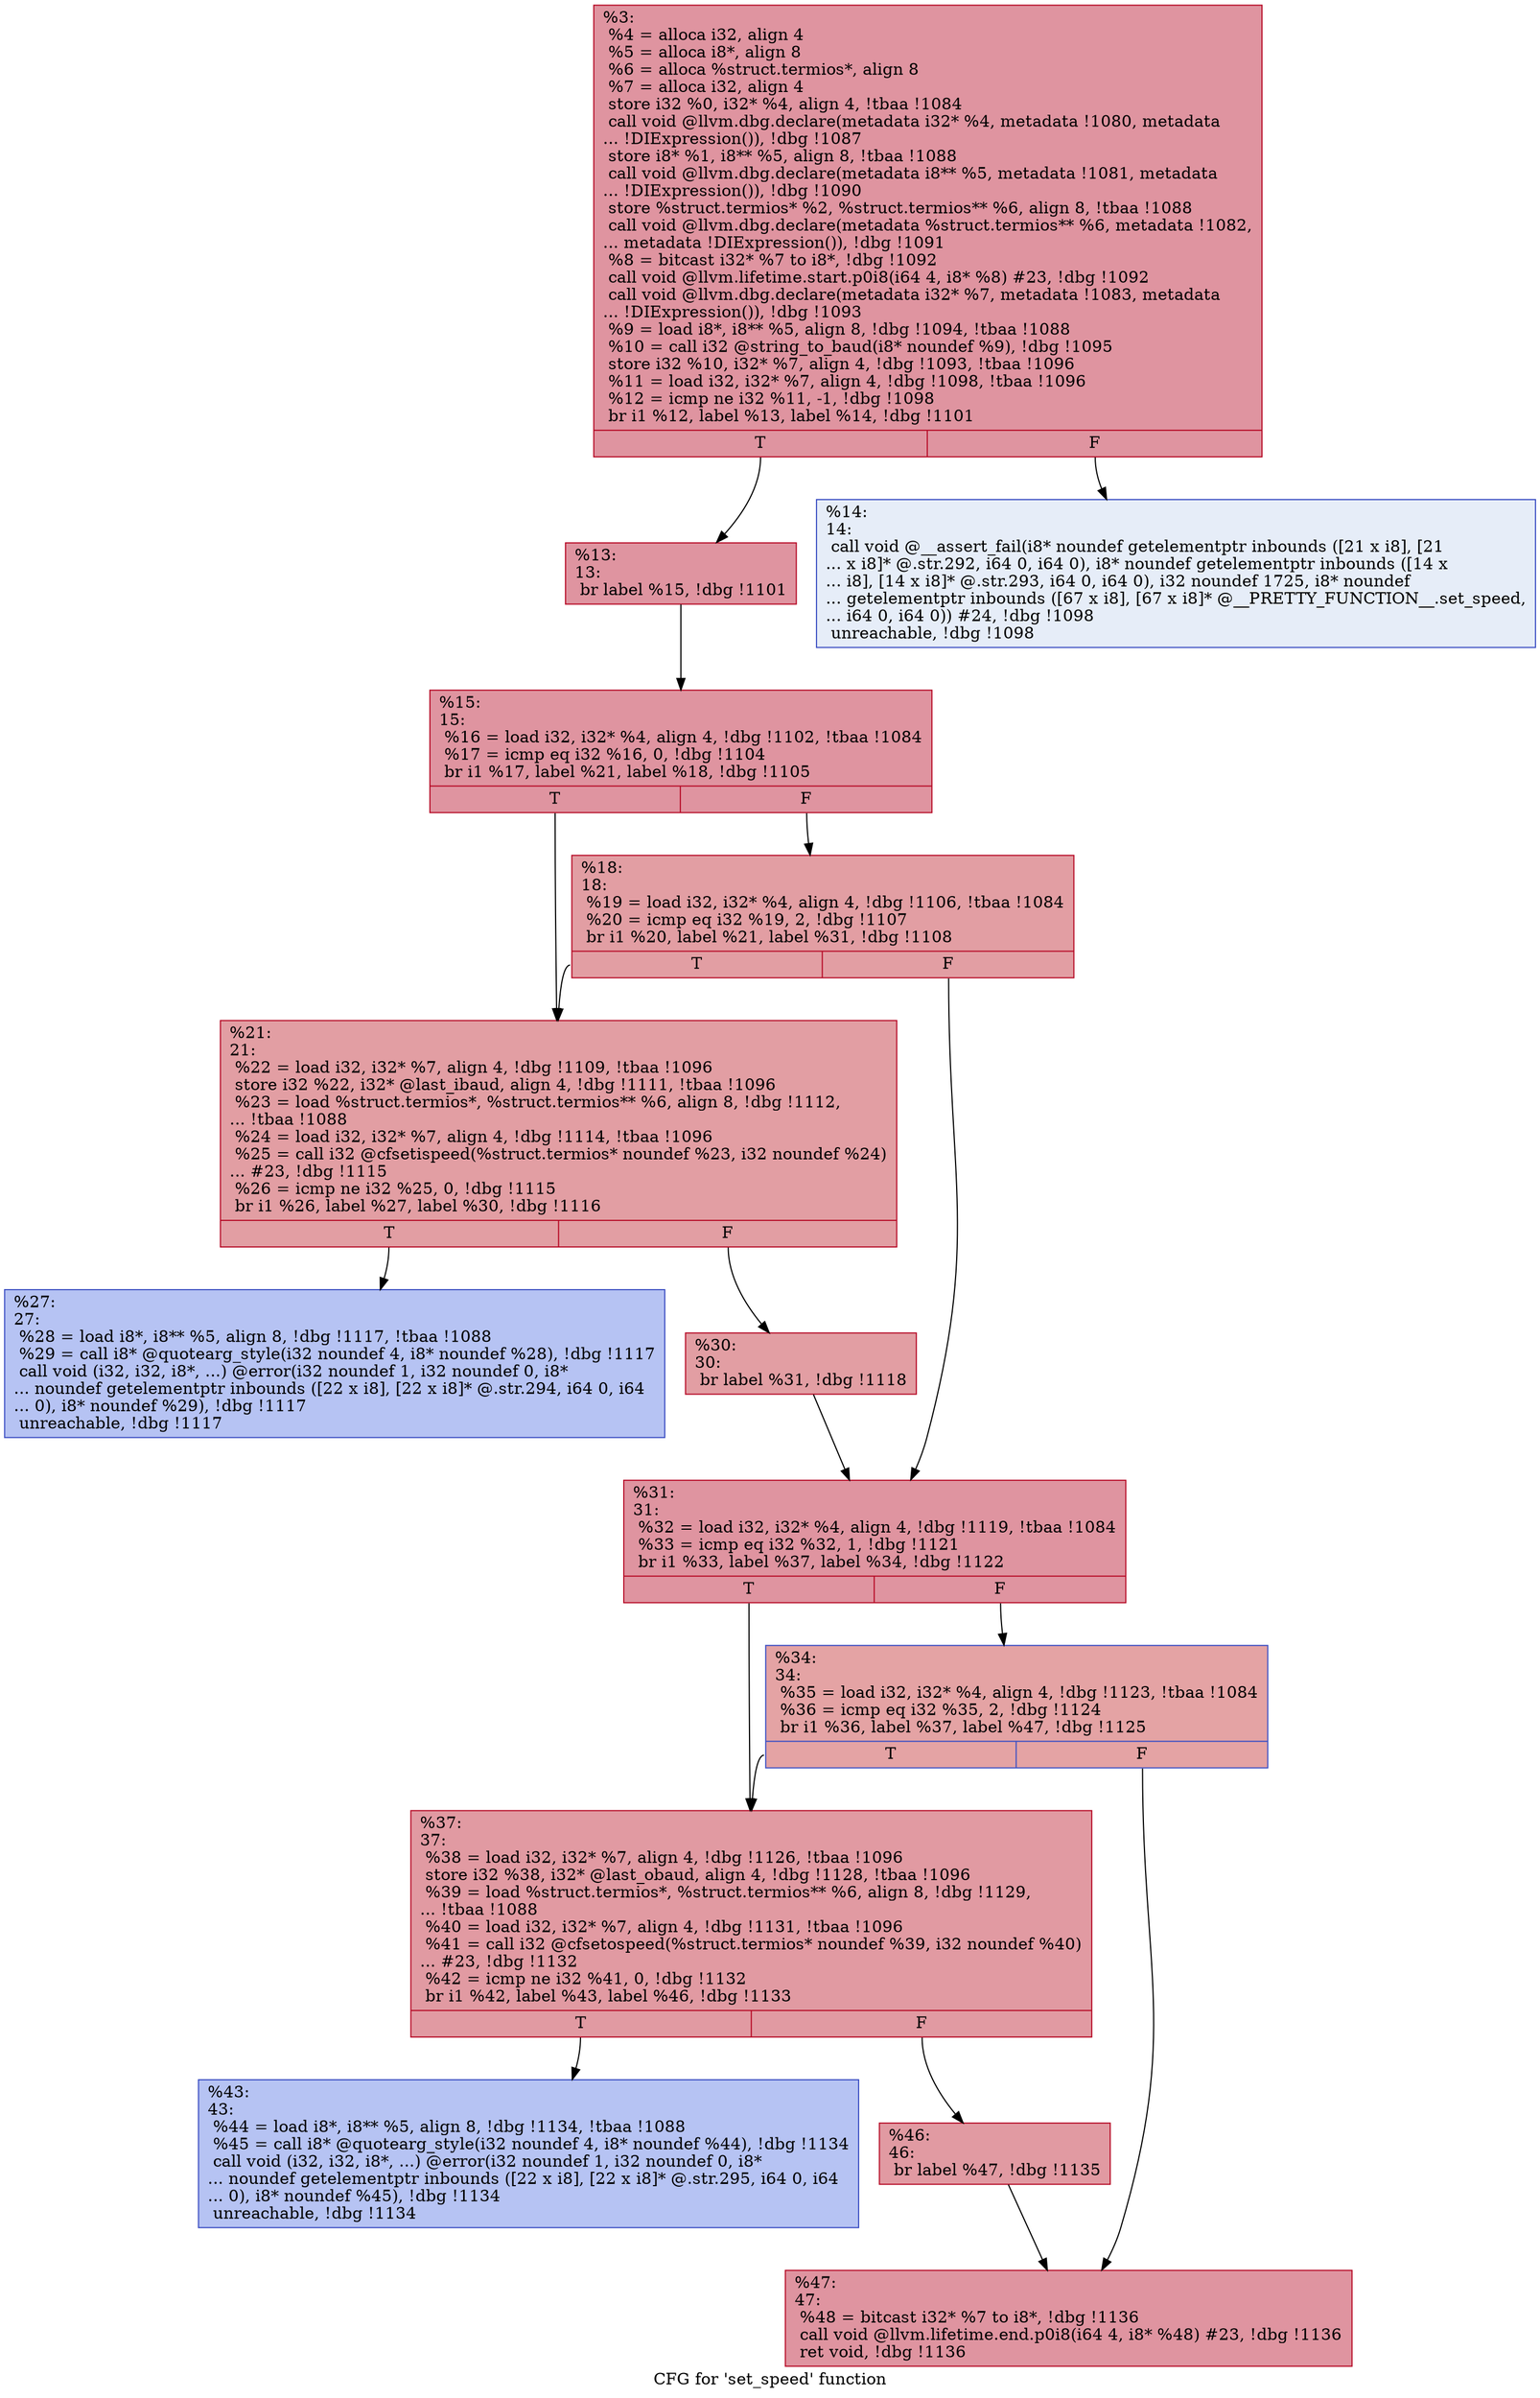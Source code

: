 digraph "CFG for 'set_speed' function" {
	label="CFG for 'set_speed' function";

	Node0x16e46d0 [shape=record,color="#b70d28ff", style=filled, fillcolor="#b70d2870",label="{%3:\l  %4 = alloca i32, align 4\l  %5 = alloca i8*, align 8\l  %6 = alloca %struct.termios*, align 8\l  %7 = alloca i32, align 4\l  store i32 %0, i32* %4, align 4, !tbaa !1084\l  call void @llvm.dbg.declare(metadata i32* %4, metadata !1080, metadata\l... !DIExpression()), !dbg !1087\l  store i8* %1, i8** %5, align 8, !tbaa !1088\l  call void @llvm.dbg.declare(metadata i8** %5, metadata !1081, metadata\l... !DIExpression()), !dbg !1090\l  store %struct.termios* %2, %struct.termios** %6, align 8, !tbaa !1088\l  call void @llvm.dbg.declare(metadata %struct.termios** %6, metadata !1082,\l... metadata !DIExpression()), !dbg !1091\l  %8 = bitcast i32* %7 to i8*, !dbg !1092\l  call void @llvm.lifetime.start.p0i8(i64 4, i8* %8) #23, !dbg !1092\l  call void @llvm.dbg.declare(metadata i32* %7, metadata !1083, metadata\l... !DIExpression()), !dbg !1093\l  %9 = load i8*, i8** %5, align 8, !dbg !1094, !tbaa !1088\l  %10 = call i32 @string_to_baud(i8* noundef %9), !dbg !1095\l  store i32 %10, i32* %7, align 4, !dbg !1093, !tbaa !1096\l  %11 = load i32, i32* %7, align 4, !dbg !1098, !tbaa !1096\l  %12 = icmp ne i32 %11, -1, !dbg !1098\l  br i1 %12, label %13, label %14, !dbg !1101\l|{<s0>T|<s1>F}}"];
	Node0x16e46d0:s0 -> Node0x16e47a0;
	Node0x16e46d0:s1 -> Node0x16e47f0;
	Node0x16e47a0 [shape=record,color="#b70d28ff", style=filled, fillcolor="#b70d2870",label="{%13:\l13:                                               \l  br label %15, !dbg !1101\l}"];
	Node0x16e47a0 -> Node0x16e4840;
	Node0x16e47f0 [shape=record,color="#3d50c3ff", style=filled, fillcolor="#c7d7f070",label="{%14:\l14:                                               \l  call void @__assert_fail(i8* noundef getelementptr inbounds ([21 x i8], [21\l... x i8]* @.str.292, i64 0, i64 0), i8* noundef getelementptr inbounds ([14 x\l... i8], [14 x i8]* @.str.293, i64 0, i64 0), i32 noundef 1725, i8* noundef\l... getelementptr inbounds ([67 x i8], [67 x i8]* @__PRETTY_FUNCTION__.set_speed,\l... i64 0, i64 0)) #24, !dbg !1098\l  unreachable, !dbg !1098\l}"];
	Node0x16e4840 [shape=record,color="#b70d28ff", style=filled, fillcolor="#b70d2870",label="{%15:\l15:                                               \l  %16 = load i32, i32* %4, align 4, !dbg !1102, !tbaa !1084\l  %17 = icmp eq i32 %16, 0, !dbg !1104\l  br i1 %17, label %21, label %18, !dbg !1105\l|{<s0>T|<s1>F}}"];
	Node0x16e4840:s0 -> Node0x16e48e0;
	Node0x16e4840:s1 -> Node0x16e4890;
	Node0x16e4890 [shape=record,color="#b70d28ff", style=filled, fillcolor="#be242e70",label="{%18:\l18:                                               \l  %19 = load i32, i32* %4, align 4, !dbg !1106, !tbaa !1084\l  %20 = icmp eq i32 %19, 2, !dbg !1107\l  br i1 %20, label %21, label %31, !dbg !1108\l|{<s0>T|<s1>F}}"];
	Node0x16e4890:s0 -> Node0x16e48e0;
	Node0x16e4890:s1 -> Node0x16e49d0;
	Node0x16e48e0 [shape=record,color="#b70d28ff", style=filled, fillcolor="#be242e70",label="{%21:\l21:                                               \l  %22 = load i32, i32* %7, align 4, !dbg !1109, !tbaa !1096\l  store i32 %22, i32* @last_ibaud, align 4, !dbg !1111, !tbaa !1096\l  %23 = load %struct.termios*, %struct.termios** %6, align 8, !dbg !1112,\l... !tbaa !1088\l  %24 = load i32, i32* %7, align 4, !dbg !1114, !tbaa !1096\l  %25 = call i32 @cfsetispeed(%struct.termios* noundef %23, i32 noundef %24)\l... #23, !dbg !1115\l  %26 = icmp ne i32 %25, 0, !dbg !1115\l  br i1 %26, label %27, label %30, !dbg !1116\l|{<s0>T|<s1>F}}"];
	Node0x16e48e0:s0 -> Node0x16e4930;
	Node0x16e48e0:s1 -> Node0x16e4980;
	Node0x16e4930 [shape=record,color="#3d50c3ff", style=filled, fillcolor="#5977e370",label="{%27:\l27:                                               \l  %28 = load i8*, i8** %5, align 8, !dbg !1117, !tbaa !1088\l  %29 = call i8* @quotearg_style(i32 noundef 4, i8* noundef %28), !dbg !1117\l  call void (i32, i32, i8*, ...) @error(i32 noundef 1, i32 noundef 0, i8*\l... noundef getelementptr inbounds ([22 x i8], [22 x i8]* @.str.294, i64 0, i64\l... 0), i8* noundef %29), !dbg !1117\l  unreachable, !dbg !1117\l}"];
	Node0x16e4980 [shape=record,color="#b70d28ff", style=filled, fillcolor="#be242e70",label="{%30:\l30:                                               \l  br label %31, !dbg !1118\l}"];
	Node0x16e4980 -> Node0x16e49d0;
	Node0x16e49d0 [shape=record,color="#b70d28ff", style=filled, fillcolor="#b70d2870",label="{%31:\l31:                                               \l  %32 = load i32, i32* %4, align 4, !dbg !1119, !tbaa !1084\l  %33 = icmp eq i32 %32, 1, !dbg !1121\l  br i1 %33, label %37, label %34, !dbg !1122\l|{<s0>T|<s1>F}}"];
	Node0x16e49d0:s0 -> Node0x16e4a70;
	Node0x16e49d0:s1 -> Node0x16e4a20;
	Node0x16e4a20 [shape=record,color="#3d50c3ff", style=filled, fillcolor="#c32e3170",label="{%34:\l34:                                               \l  %35 = load i32, i32* %4, align 4, !dbg !1123, !tbaa !1084\l  %36 = icmp eq i32 %35, 2, !dbg !1124\l  br i1 %36, label %37, label %47, !dbg !1125\l|{<s0>T|<s1>F}}"];
	Node0x16e4a20:s0 -> Node0x16e4a70;
	Node0x16e4a20:s1 -> Node0x16e4b60;
	Node0x16e4a70 [shape=record,color="#b70d28ff", style=filled, fillcolor="#bb1b2c70",label="{%37:\l37:                                               \l  %38 = load i32, i32* %7, align 4, !dbg !1126, !tbaa !1096\l  store i32 %38, i32* @last_obaud, align 4, !dbg !1128, !tbaa !1096\l  %39 = load %struct.termios*, %struct.termios** %6, align 8, !dbg !1129,\l... !tbaa !1088\l  %40 = load i32, i32* %7, align 4, !dbg !1131, !tbaa !1096\l  %41 = call i32 @cfsetospeed(%struct.termios* noundef %39, i32 noundef %40)\l... #23, !dbg !1132\l  %42 = icmp ne i32 %41, 0, !dbg !1132\l  br i1 %42, label %43, label %46, !dbg !1133\l|{<s0>T|<s1>F}}"];
	Node0x16e4a70:s0 -> Node0x16e4ac0;
	Node0x16e4a70:s1 -> Node0x16e4b10;
	Node0x16e4ac0 [shape=record,color="#3d50c3ff", style=filled, fillcolor="#5977e370",label="{%43:\l43:                                               \l  %44 = load i8*, i8** %5, align 8, !dbg !1134, !tbaa !1088\l  %45 = call i8* @quotearg_style(i32 noundef 4, i8* noundef %44), !dbg !1134\l  call void (i32, i32, i8*, ...) @error(i32 noundef 1, i32 noundef 0, i8*\l... noundef getelementptr inbounds ([22 x i8], [22 x i8]* @.str.295, i64 0, i64\l... 0), i8* noundef %45), !dbg !1134\l  unreachable, !dbg !1134\l}"];
	Node0x16e4b10 [shape=record,color="#b70d28ff", style=filled, fillcolor="#bb1b2c70",label="{%46:\l46:                                               \l  br label %47, !dbg !1135\l}"];
	Node0x16e4b10 -> Node0x16e4b60;
	Node0x16e4b60 [shape=record,color="#b70d28ff", style=filled, fillcolor="#b70d2870",label="{%47:\l47:                                               \l  %48 = bitcast i32* %7 to i8*, !dbg !1136\l  call void @llvm.lifetime.end.p0i8(i64 4, i8* %48) #23, !dbg !1136\l  ret void, !dbg !1136\l}"];
}
